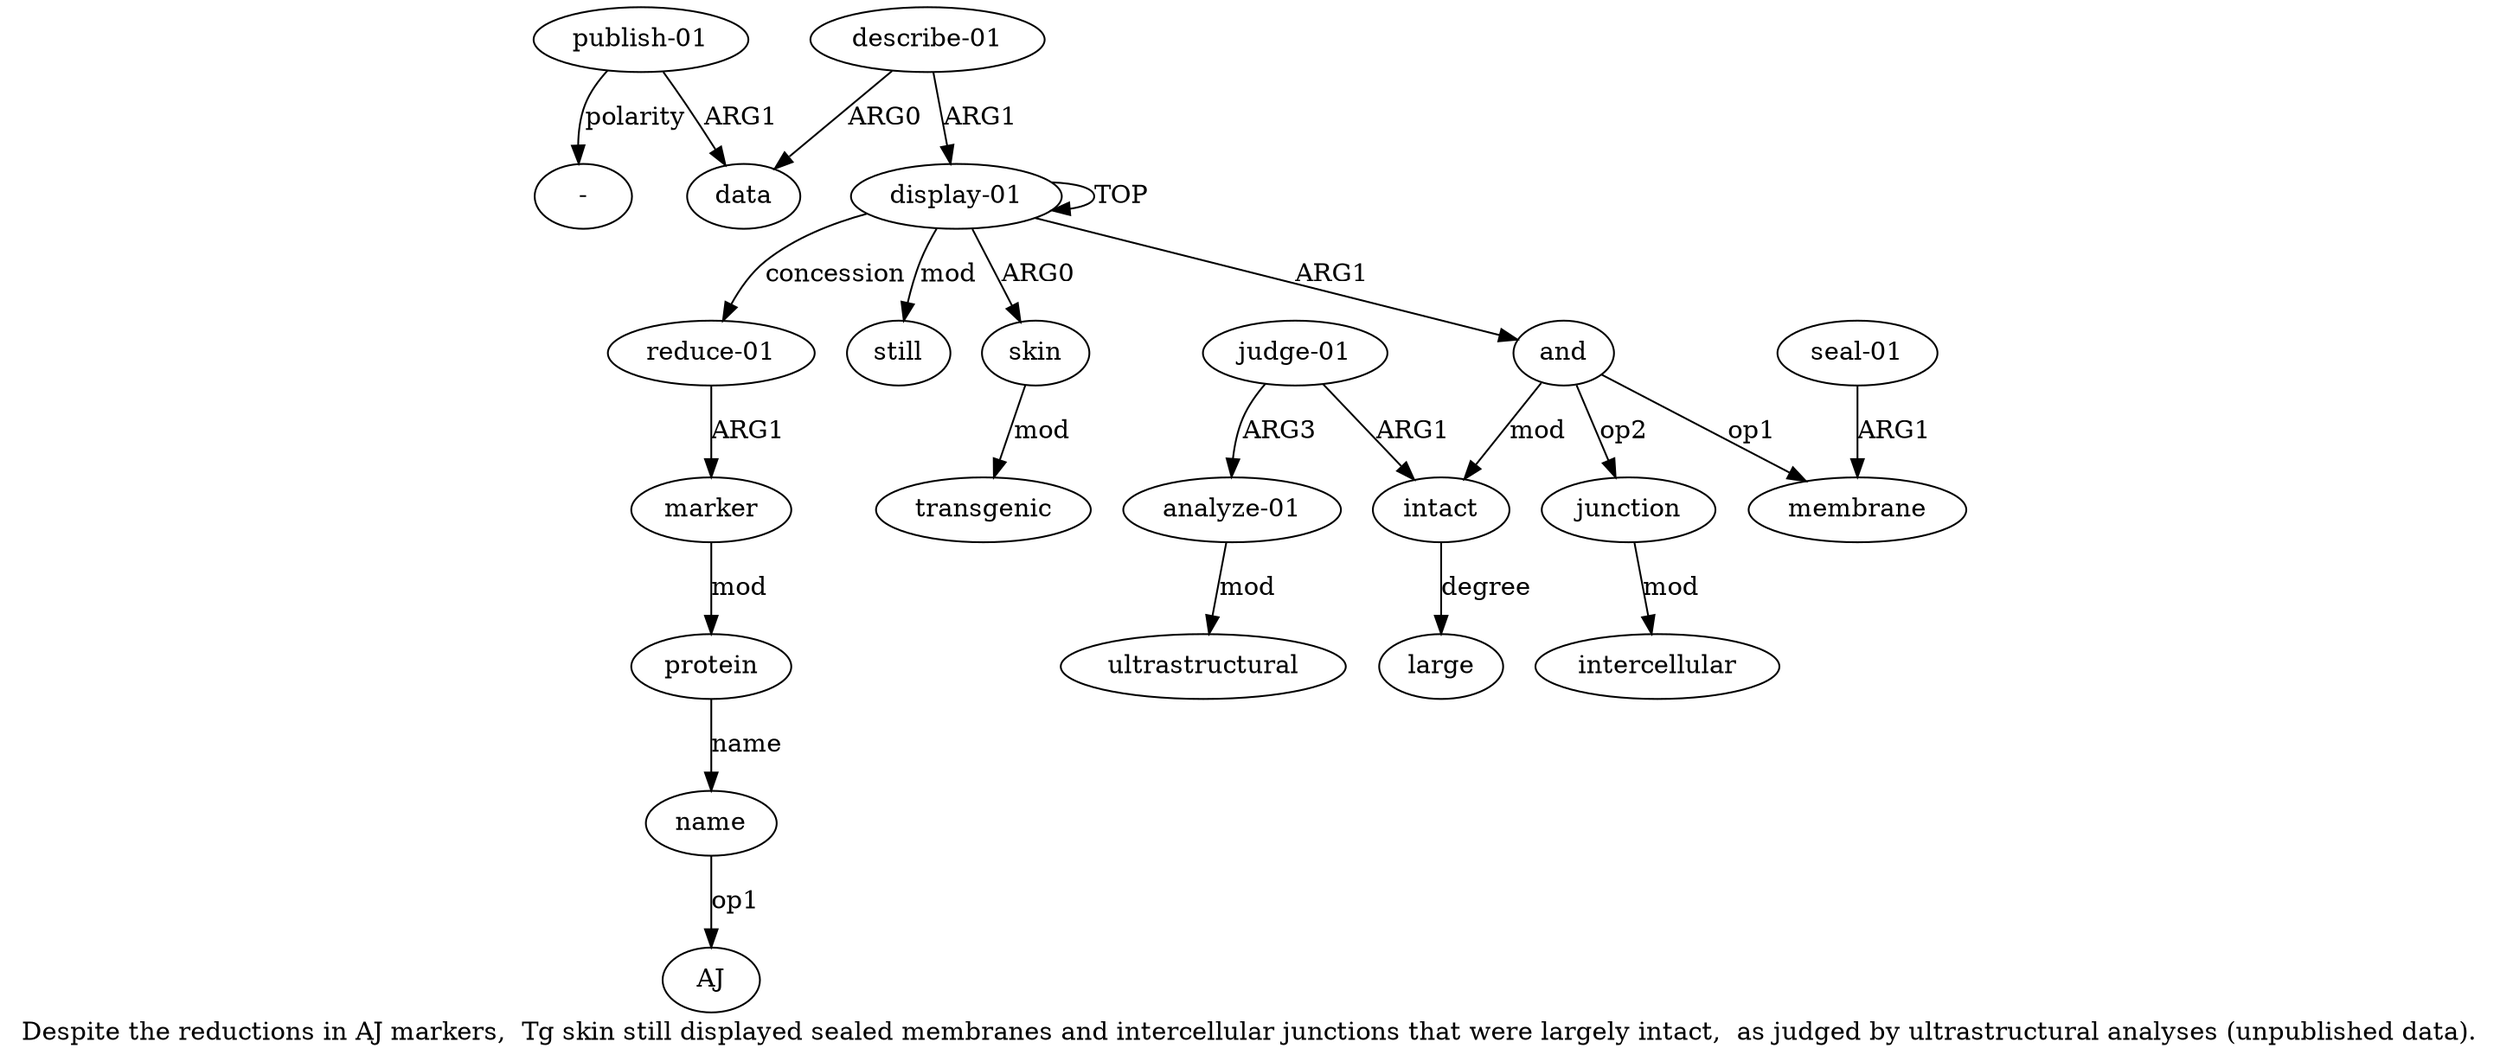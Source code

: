 digraph  {
	graph [label="Despite the reductions in AJ markers,  Tg skin still displayed sealed membranes and intercellular junctions that were largely intact,  \
as judged by ultrastructural analyses (unpublished data)."];
	node [label="\N"];
	a20	 [color=black,
		gold_ind=20,
		gold_label="publish-01",
		label="publish-01",
		test_ind=20,
		test_label="publish-01"];
	a19	 [color=black,
		gold_ind=19,
		gold_label=data,
		label=data,
		test_ind=19,
		test_label=data];
	a20 -> a19 [key=0,
	color=black,
	gold_label=ARG1,
	label=ARG1,
	test_label=ARG1];
"a20 -" [color=black,
	gold_ind=-1,
	gold_label="-",
	label="-",
	test_ind=-1,
	test_label="-"];
a20 -> "a20 -" [key=0,
color=black,
gold_label=polarity,
label=polarity,
test_label=polarity];
a15 [color=black,
gold_ind=15,
gold_label=marker,
label=marker,
test_ind=15,
test_label=marker];
a16 [color=black,
gold_ind=16,
gold_label=protein,
label=protein,
test_ind=16,
test_label=protein];
a15 -> a16 [key=0,
color=black,
gold_label=mod,
label=mod,
test_label=mod];
a14 [color=black,
gold_ind=14,
gold_label="reduce-01",
label="reduce-01",
test_ind=14,
test_label="reduce-01"];
a14 -> a15 [key=0,
color=black,
gold_label=ARG1,
label=ARG1,
test_label=ARG1];
a17 [color=black,
gold_ind=17,
gold_label=name,
label=name,
test_ind=17,
test_label=name];
"a17 AJ" [color=black,
gold_ind=-1,
gold_label=AJ,
label=AJ,
test_ind=-1,
test_label=AJ];
a17 -> "a17 AJ" [key=0,
color=black,
gold_label=op1,
label=op1,
test_label=op1];
a16 -> a17 [key=0,
color=black,
gold_label=name,
label=name,
test_label=name];
a11 [color=black,
gold_ind=11,
gold_label="analyze-01",
label="analyze-01",
test_ind=11,
test_label="analyze-01"];
a12 [color=black,
gold_ind=12,
gold_label=ultrastructural,
label=ultrastructural,
test_ind=12,
test_label=ultrastructural];
a11 -> a12 [key=0,
color=black,
gold_label=mod,
label=mod,
test_label=mod];
a10 [color=black,
gold_ind=10,
gold_label="judge-01",
label="judge-01",
test_ind=10,
test_label="judge-01"];
a10 -> a11 [key=0,
color=black,
gold_label=ARG3,
label=ARG3,
test_label=ARG3];
a8 [color=black,
gold_ind=8,
gold_label=intact,
label=intact,
test_ind=8,
test_label=intact];
a10 -> a8 [key=0,
color=black,
gold_label=ARG1,
label=ARG1,
test_label=ARG1];
a13 [color=black,
gold_ind=13,
gold_label=still,
label=still,
test_ind=13,
test_label=still];
a18 [color=black,
gold_ind=18,
gold_label="describe-01",
label="describe-01",
test_ind=18,
test_label="describe-01"];
a18 -> a19 [key=0,
color=black,
gold_label=ARG0,
label=ARG0,
test_label=ARG0];
a0 [color=black,
gold_ind=0,
gold_label="display-01",
label="display-01",
test_ind=0,
test_label="display-01"];
a18 -> a0 [key=0,
color=black,
gold_label=ARG1,
label=ARG1,
test_label=ARG1];
a1 [color=black,
gold_ind=1,
gold_label=skin,
label=skin,
test_ind=1,
test_label=skin];
a2 [color=black,
gold_ind=2,
gold_label=transgenic,
label=transgenic,
test_ind=2,
test_label=transgenic];
a1 -> a2 [key=0,
color=black,
gold_label=mod,
label=mod,
test_label=mod];
a0 -> a14 [key=0,
color=black,
gold_label=concession,
label=concession,
test_label=concession];
a0 -> a13 [key=0,
color=black,
gold_label=mod,
label=mod,
test_label=mod];
a0 -> a1 [key=0,
color=black,
gold_label=ARG0,
label=ARG0,
test_label=ARG0];
a0 -> a0 [key=0,
color=black,
gold_label=TOP,
label=TOP,
test_label=TOP];
a3 [color=black,
gold_ind=3,
gold_label=and,
label=and,
test_ind=3,
test_label=and];
a0 -> a3 [key=0,
color=black,
gold_label=ARG1,
label=ARG1,
test_label=ARG1];
a4 [color=black,
gold_ind=4,
gold_label=membrane,
label=membrane,
test_ind=4,
test_label=membrane];
a3 -> a4 [key=0,
color=black,
gold_label=op1,
label=op1,
test_label=op1];
a6 [color=black,
gold_ind=6,
gold_label=junction,
label=junction,
test_ind=6,
test_label=junction];
a3 -> a6 [key=0,
color=black,
gold_label=op2,
label=op2,
test_label=op2];
a3 -> a8 [key=0,
color=black,
gold_label=mod,
label=mod,
test_label=mod];
a5 [color=black,
gold_ind=5,
gold_label="seal-01",
label="seal-01",
test_ind=5,
test_label="seal-01"];
a5 -> a4 [key=0,
color=black,
gold_label=ARG1,
label=ARG1,
test_label=ARG1];
a7 [color=black,
gold_ind=7,
gold_label=intercellular,
label=intercellular,
test_ind=7,
test_label=intercellular];
a6 -> a7 [key=0,
color=black,
gold_label=mod,
label=mod,
test_label=mod];
a9 [color=black,
gold_ind=9,
gold_label=large,
label=large,
test_ind=9,
test_label=large];
a8 -> a9 [key=0,
color=black,
gold_label=degree,
label=degree,
test_label=degree];
}
